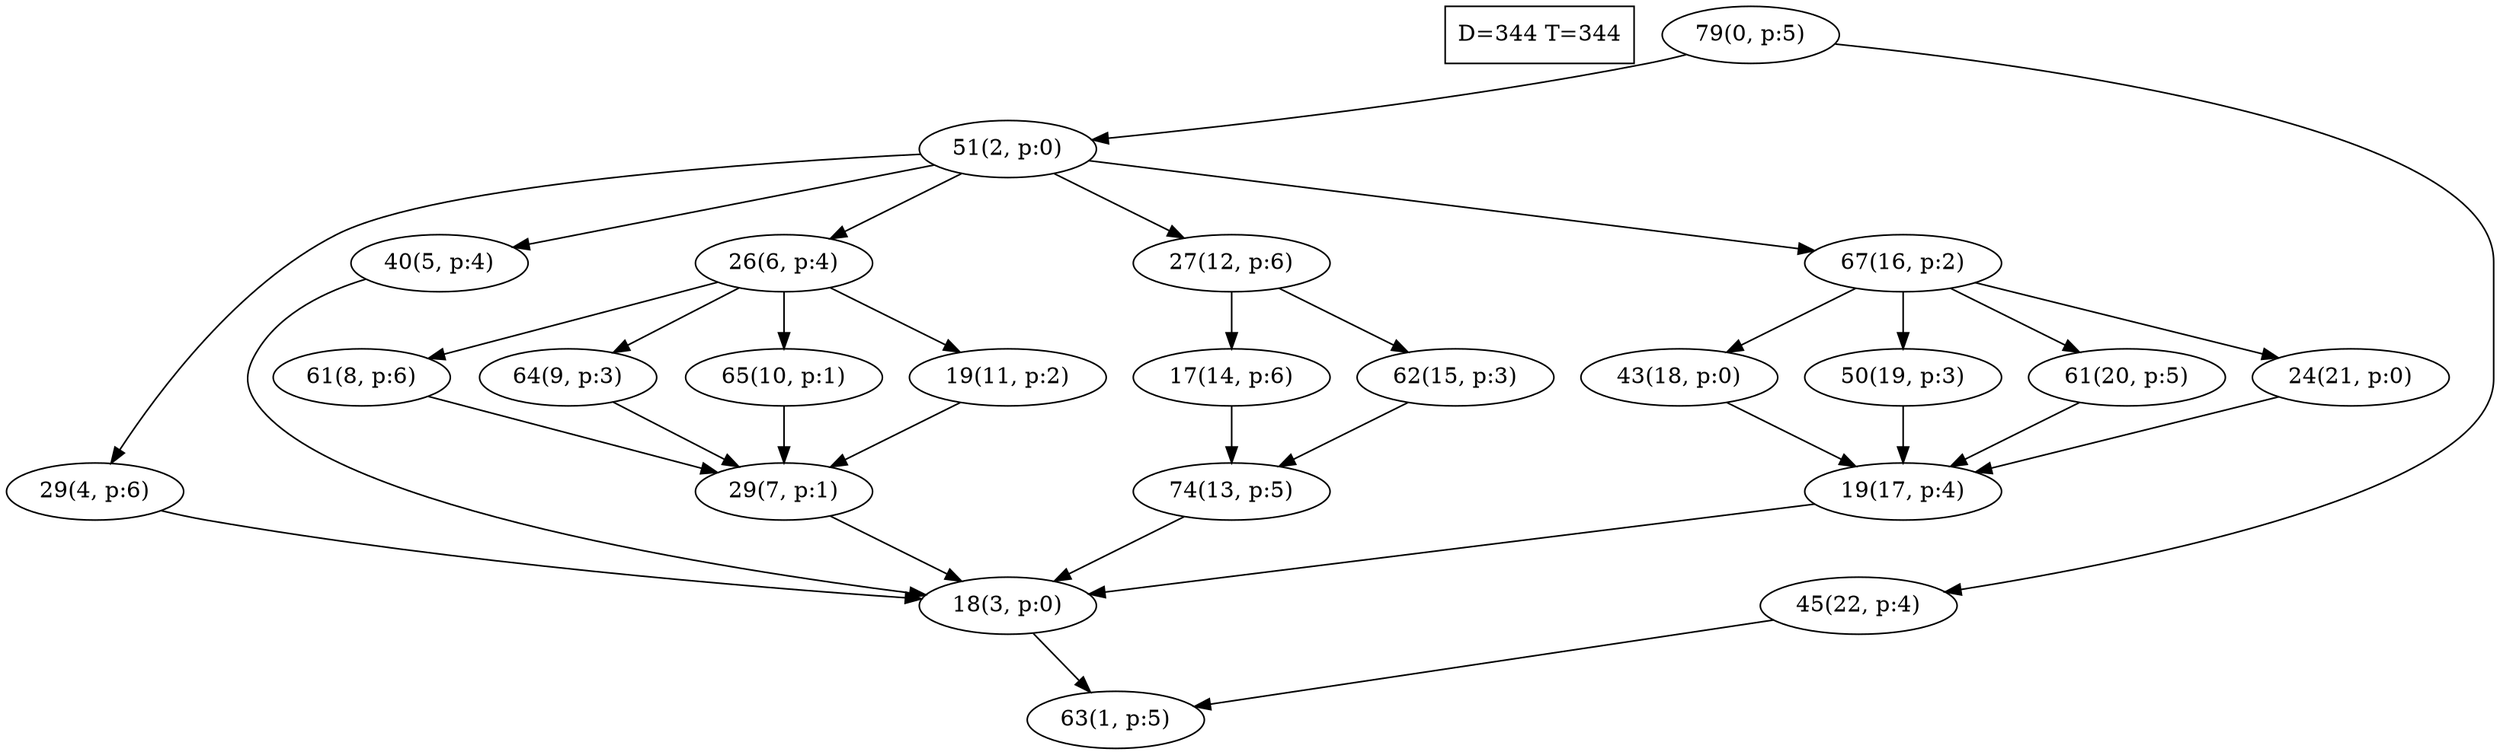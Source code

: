 digraph Task {
i [shape=box, label="D=344 T=344"]; 
0 [label="79(0, p:5)"];
1 [label="63(1, p:5)"];
2 [label="51(2, p:0)"];
3 [label="18(3, p:0)"];
4 [label="29(4, p:6)"];
5 [label="40(5, p:4)"];
6 [label="26(6, p:4)"];
7 [label="29(7, p:1)"];
8 [label="61(8, p:6)"];
9 [label="64(9, p:3)"];
10 [label="65(10, p:1)"];
11 [label="19(11, p:2)"];
12 [label="27(12, p:6)"];
13 [label="74(13, p:5)"];
14 [label="17(14, p:6)"];
15 [label="62(15, p:3)"];
16 [label="67(16, p:2)"];
17 [label="19(17, p:4)"];
18 [label="43(18, p:0)"];
19 [label="50(19, p:3)"];
20 [label="61(20, p:5)"];
21 [label="24(21, p:0)"];
22 [label="45(22, p:4)"];
0 -> 2;
0 -> 22;
2 -> 4;
2 -> 5;
2 -> 6;
2 -> 12;
2 -> 16;
3 -> 1;
4 -> 3;
5 -> 3;
6 -> 8;
6 -> 9;
6 -> 10;
6 -> 11;
7 -> 3;
8 -> 7;
9 -> 7;
10 -> 7;
11 -> 7;
12 -> 14;
12 -> 15;
13 -> 3;
14 -> 13;
15 -> 13;
16 -> 18;
16 -> 19;
16 -> 20;
16 -> 21;
17 -> 3;
18 -> 17;
19 -> 17;
20 -> 17;
21 -> 17;
22 -> 1;
}